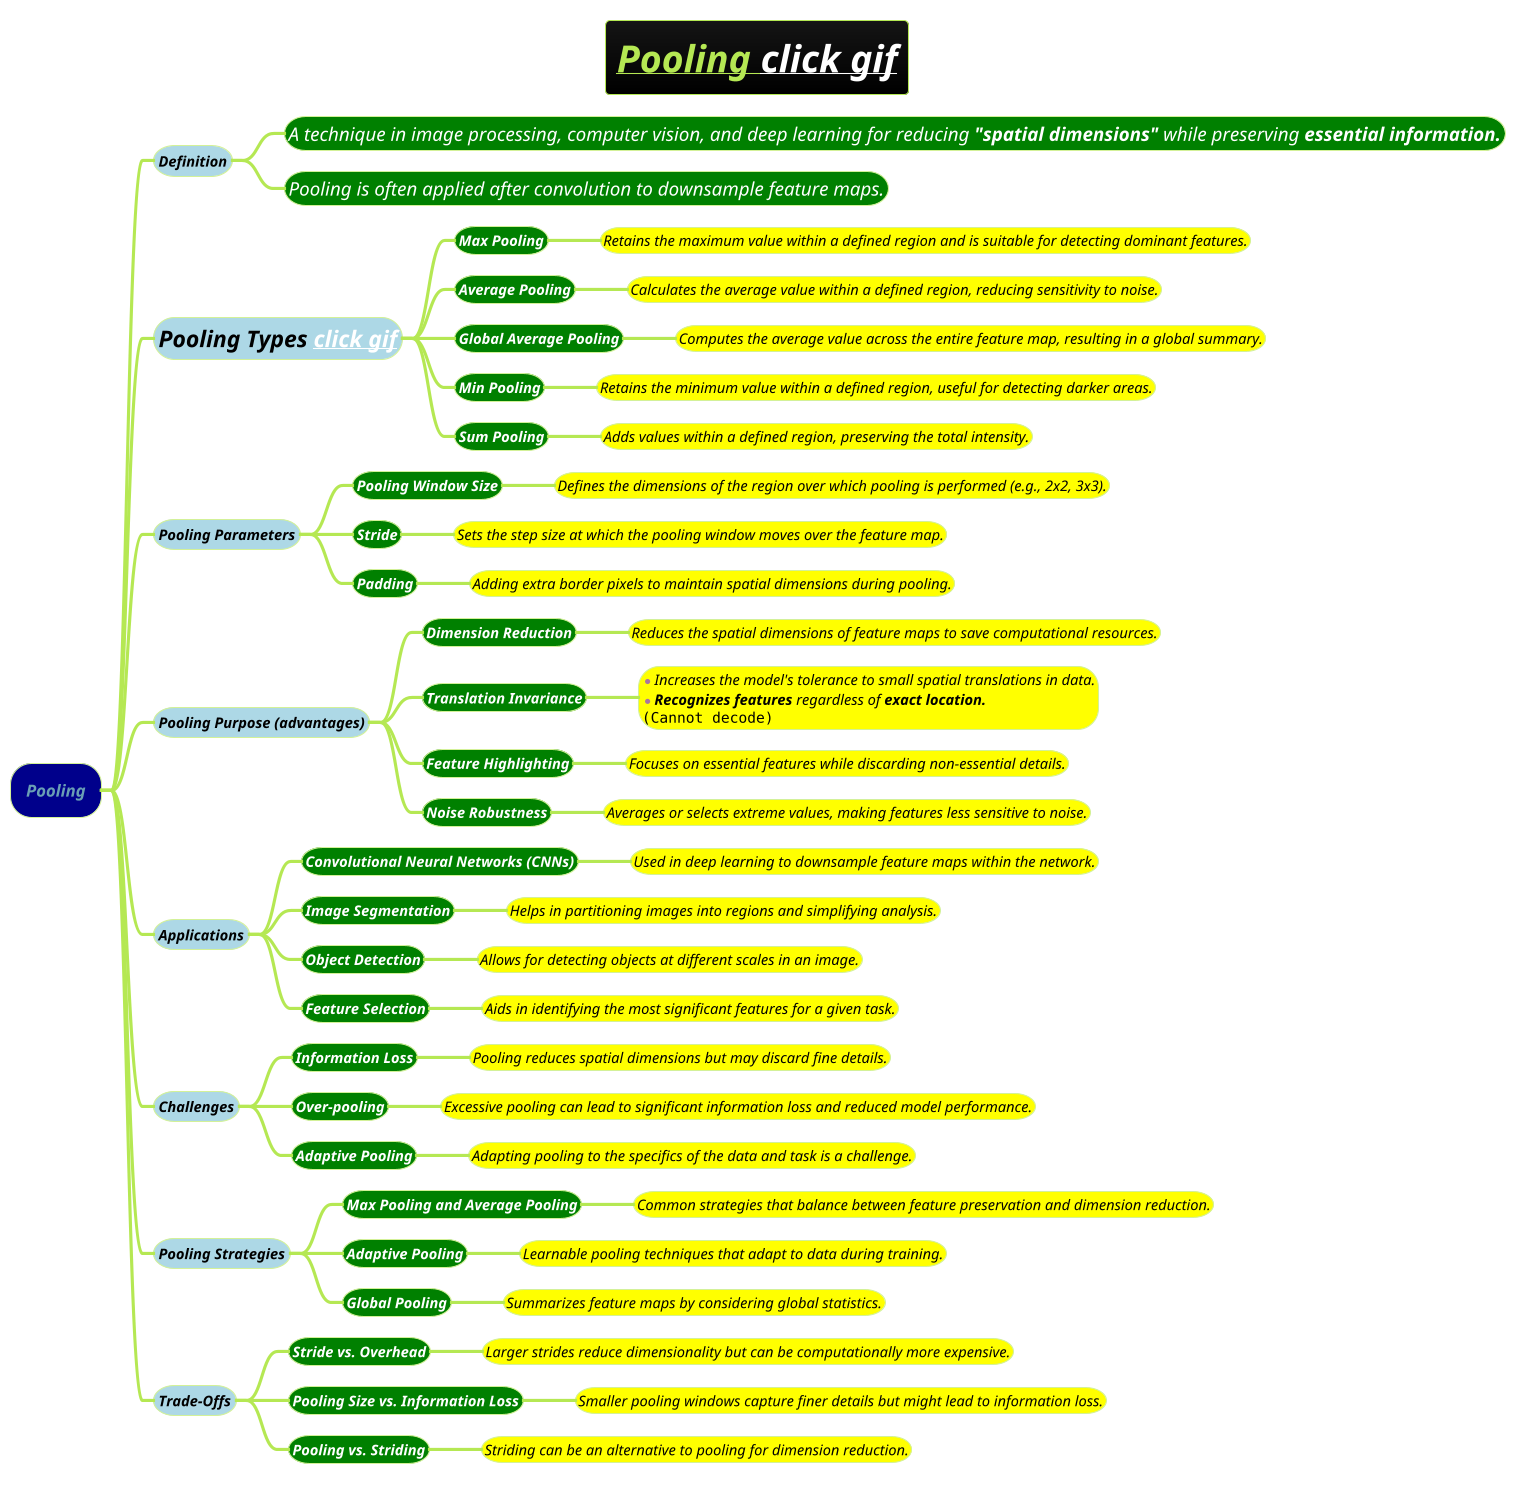 @startmindmap
title =<i><b><u>Pooling [[../gif/pooling.adoc click gif]]

!theme hacker



*[#darkblue] <i>Pooling
**[#lightblue] <color #black><i><size:14>Definition
***[#green] <color #white><i><size:18>A technique in image processing, computer vision, and deep learning for reducing **"spatial dimensions"** while preserving <b>essential information.
***[#green] <color #white><i><size:18>Pooling is often applied after convolution to downsample feature maps.

**[#lightblue] <color #black><i><size:22>Pooling Types [[../gif/pooling-types.adoc click gif]]
***[#green] <b><color #white><i><size:14>Max Pooling
****[#yellow] <color #black><i><size:14>Retains the maximum value within a defined region and is suitable for detecting dominant features.
***[#green] <b><color #white><i><size:14>Average Pooling
****[#yellow] <color #black><i><size:14>Calculates the average value within a defined region, reducing sensitivity to noise.
***[#green] <b><color #white><i><size:14>Global Average Pooling
****[#yellow] <color #black><i><size:14>Computes the average value across the entire feature map, resulting in a global summary.
***[#green] <b><color #white><i><size:14>Min Pooling
****[#yellow] <color #black><i><size:14>Retains the minimum value within a defined region, useful for detecting darker areas.
***[#green] <b><color #white><i><size:14>Sum Pooling
****[#yellow] <color #black><i><size:14>Adds values within a defined region, preserving the total intensity.

**[#lightblue] <color #black><i><size:14>Pooling Parameters
***[#green] <b><color #white><i><size:14>Pooling Window Size
****[#yellow] <color #black><i><size:14>Defines the dimensions of the region over which pooling is performed (e.g., 2x2, 3x3).
***[#green] <b><color #white><i><size:14>Stride
****[#yellow] <color #black><i><size:14>Sets the step size at which the pooling window moves over the feature map.
***[#green] <b><color #white><i><size:14>Padding
****[#yellow] <color #black><i><size:14>Adding extra border pixels to maintain spatial dimensions during pooling.

**[#lightblue] <color #black><i><size:14>Pooling Purpose (advantages)
***[#green] <b><color #white><i><size:14>Dimension Reduction
****[#yellow] <color #black><i><size:14>Reduces the spatial dimensions of feature maps to save computational resources.
***[#green] <b><color #white><i><size:14>Translation Invariance
****[#yellow] *<color #black><i><size:14>Increases the model's tolerance to small spatial translations in data.\n* <color #black><i><size:14>**Recognizes features** regardless of **exact location.**\n<img:images/img_16.png>
***[#green] <b><color #white><i><size:14>Feature Highlighting
****[#yellow] <color #black><i><size:14>Focuses on essential features while discarding non-essential details.
***[#green] <b><color #white><i><size:14>Noise Robustness
****[#yellow] <color #black><i><size:14>Averages or selects extreme values, making features less sensitive to noise.

**[#lightblue] <color #black><i><size:14>Applications
***[#green] <b><color #white><i><size:14>Convolutional Neural Networks (CNNs)
****[#yellow] <color #black><i><size:14>Used in deep learning to downsample feature maps within the network.
***[#green] <b><color #white><i><size:14>Image Segmentation
****[#yellow] <color #black><i><size:14>Helps in partitioning images into regions and simplifying analysis.
***[#green] <b><color #white><i><size:14>Object Detection
****[#yellow] <color #black><i><size:14>Allows for detecting objects at different scales in an image.
***[#green] <b><color #white><i><size:14>Feature Selection
****[#yellow] <color #black><i><size:14>Aids in identifying the most significant features for a given task.

**[#lightblue] <color #black><i><size:14>Challenges
***[#green] <b><color #white><i><size:14>Information Loss
****[#yellow] <color #black><i><size:14>Pooling reduces spatial dimensions but may discard fine details.
***[#green] <b><color #white><i><size:14>Over-pooling
****[#yellow] <color #black><i><size:14>Excessive pooling can lead to significant information loss and reduced model performance.
***[#green] <b><color #white><i><size:14>Adaptive Pooling
****[#yellow] <color #black><i><size:14>Adapting pooling to the specifics of the data and task is a challenge.

**[#lightblue] <color #black><i><size:14>Pooling Strategies
***[#green] <b><color #white><i><size:14>Max Pooling and Average Pooling
****[#yellow] <color #black><i><size:14>Common strategies that balance between feature preservation and dimension reduction.
***[#green] <b><color #white><i><size:14>Adaptive Pooling
****[#yellow] <color #black><i><size:14>Learnable pooling techniques that adapt to data during training.
***[#green] <b><color #white><i><size:14>Global Pooling
****[#yellow] <color #black><i><size:14>Summarizes feature maps by considering global statistics.

**[#lightblue] <color #black><i><size:14>Trade-Offs
***[#green] <b><color #white><i><size:14>Stride vs. Overhead
****[#yellow] <color #black><i><size:14>Larger strides reduce dimensionality but can be computationally more expensive.
***[#green] <b><color #white><i><size:14>Pooling Size vs. Information Loss
****[#yellow] <color #black><i><size:14>Smaller pooling windows capture finer details but might lead to information loss.
***[#green] <b><color #white><i><size:14>Pooling vs. Striding
****[#yellow] <color #black><i><size:14>Striding can be an alternative to pooling for dimension reduction.

@endmindmap
